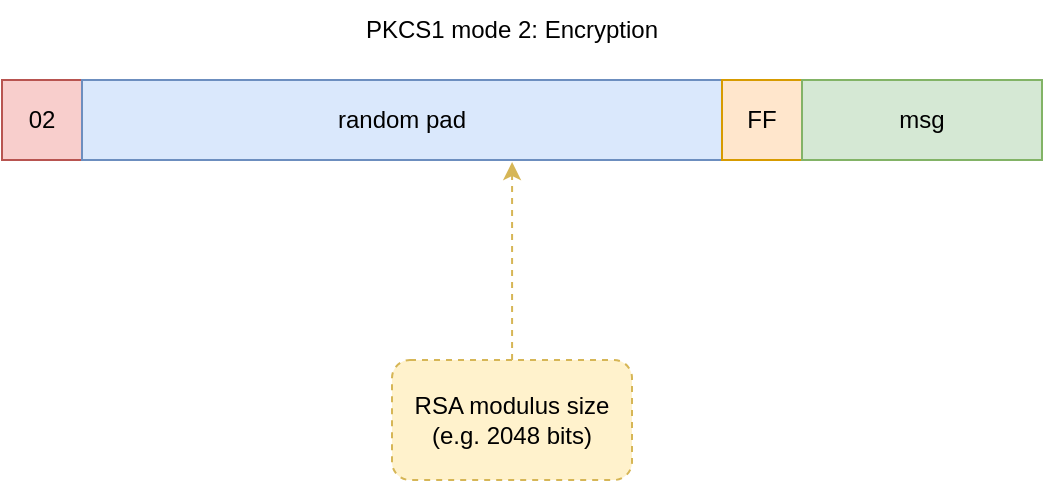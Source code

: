 <mxfile version="26.0.3">
  <diagram name="Page-1" id="PiX4UwvJvQQkjSKtT-xO">
    <mxGraphModel dx="1434" dy="785" grid="1" gridSize="10" guides="1" tooltips="1" connect="1" arrows="1" fold="1" page="1" pageScale="1" pageWidth="850" pageHeight="1100" math="0" shadow="0">
      <root>
        <mxCell id="0" />
        <mxCell id="1" parent="0" />
        <mxCell id="BXXeqXBAIP1wQfQoU3zQ-1" value="02" style="rounded=0;whiteSpace=wrap;html=1;fillColor=#f8cecc;strokeColor=#b85450;" vertex="1" parent="1">
          <mxGeometry x="120" y="360" width="40" height="40" as="geometry" />
        </mxCell>
        <mxCell id="BXXeqXBAIP1wQfQoU3zQ-2" value="random pad" style="rounded=0;whiteSpace=wrap;html=1;fillColor=#dae8fc;strokeColor=#6c8ebf;" vertex="1" parent="1">
          <mxGeometry x="160" y="360" width="320" height="40" as="geometry" />
        </mxCell>
        <mxCell id="BXXeqXBAIP1wQfQoU3zQ-3" value="FF" style="rounded=0;whiteSpace=wrap;html=1;fillColor=#ffe6cc;strokeColor=#d79b00;" vertex="1" parent="1">
          <mxGeometry x="480" y="360" width="40" height="40" as="geometry" />
        </mxCell>
        <mxCell id="BXXeqXBAIP1wQfQoU3zQ-4" value="msg" style="rounded=0;whiteSpace=wrap;html=1;fillColor=#d5e8d4;strokeColor=#82b366;" vertex="1" parent="1">
          <mxGeometry x="520" y="360" width="120" height="40" as="geometry" />
        </mxCell>
        <mxCell id="BXXeqXBAIP1wQfQoU3zQ-5" value="PKCS1 mode 2: Encryption" style="text;html=1;align=center;verticalAlign=middle;whiteSpace=wrap;rounded=0;" vertex="1" parent="1">
          <mxGeometry x="270" y="320" width="210" height="30" as="geometry" />
        </mxCell>
        <mxCell id="BXXeqXBAIP1wQfQoU3zQ-6" value="RSA modulus size (e.g. 2048 bits)" style="rounded=1;whiteSpace=wrap;html=1;dashed=1;fillColor=#fff2cc;strokeColor=#d6b656;" vertex="1" parent="1">
          <mxGeometry x="315" y="500" width="120" height="60" as="geometry" />
        </mxCell>
        <mxCell id="BXXeqXBAIP1wQfQoU3zQ-7" style="edgeStyle=orthogonalEdgeStyle;rounded=0;orthogonalLoop=1;jettySize=auto;html=1;entryX=0.672;entryY=1.025;entryDx=0;entryDy=0;entryPerimeter=0;dashed=1;fillColor=#fff2cc;strokeColor=#d6b656;" edge="1" parent="1" source="BXXeqXBAIP1wQfQoU3zQ-6" target="BXXeqXBAIP1wQfQoU3zQ-2">
          <mxGeometry relative="1" as="geometry" />
        </mxCell>
      </root>
    </mxGraphModel>
  </diagram>
</mxfile>
